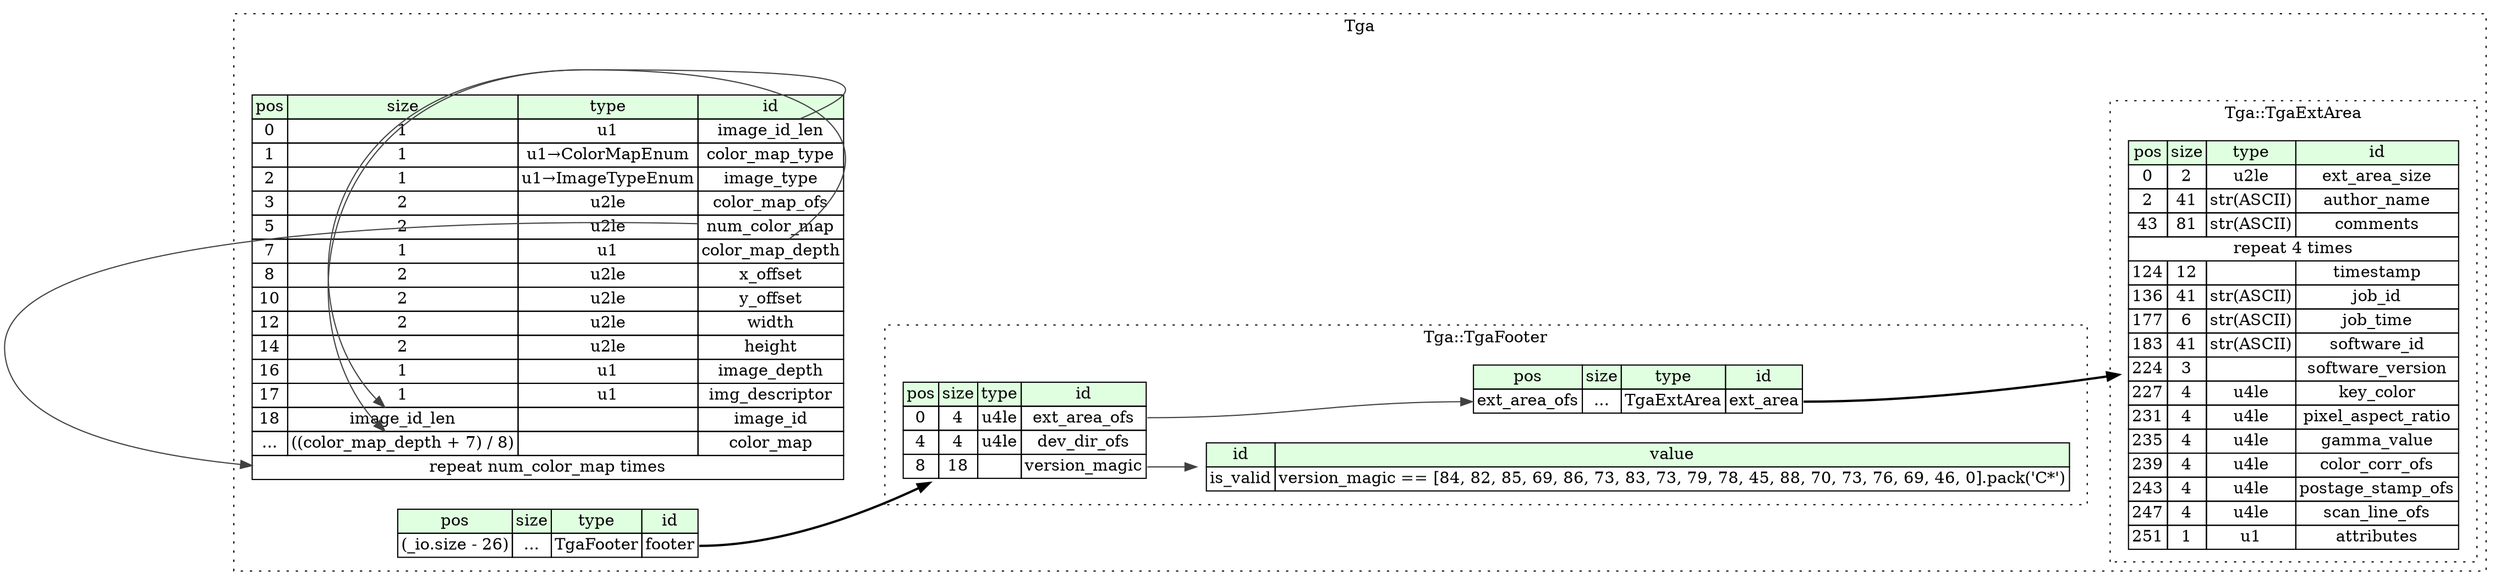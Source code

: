 digraph {
	rankdir=LR;
	node [shape=plaintext];
	subgraph cluster__tga {
		label="Tga";
		graph[style=dotted];

		tga__seq [label=<<TABLE BORDER="0" CELLBORDER="1" CELLSPACING="0">
			<TR><TD BGCOLOR="#E0FFE0">pos</TD><TD BGCOLOR="#E0FFE0">size</TD><TD BGCOLOR="#E0FFE0">type</TD><TD BGCOLOR="#E0FFE0">id</TD></TR>
			<TR><TD PORT="image_id_len_pos">0</TD><TD PORT="image_id_len_size">1</TD><TD>u1</TD><TD PORT="image_id_len_type">image_id_len</TD></TR>
			<TR><TD PORT="color_map_type_pos">1</TD><TD PORT="color_map_type_size">1</TD><TD>u1→ColorMapEnum</TD><TD PORT="color_map_type_type">color_map_type</TD></TR>
			<TR><TD PORT="image_type_pos">2</TD><TD PORT="image_type_size">1</TD><TD>u1→ImageTypeEnum</TD><TD PORT="image_type_type">image_type</TD></TR>
			<TR><TD PORT="color_map_ofs_pos">3</TD><TD PORT="color_map_ofs_size">2</TD><TD>u2le</TD><TD PORT="color_map_ofs_type">color_map_ofs</TD></TR>
			<TR><TD PORT="num_color_map_pos">5</TD><TD PORT="num_color_map_size">2</TD><TD>u2le</TD><TD PORT="num_color_map_type">num_color_map</TD></TR>
			<TR><TD PORT="color_map_depth_pos">7</TD><TD PORT="color_map_depth_size">1</TD><TD>u1</TD><TD PORT="color_map_depth_type">color_map_depth</TD></TR>
			<TR><TD PORT="x_offset_pos">8</TD><TD PORT="x_offset_size">2</TD><TD>u2le</TD><TD PORT="x_offset_type">x_offset</TD></TR>
			<TR><TD PORT="y_offset_pos">10</TD><TD PORT="y_offset_size">2</TD><TD>u2le</TD><TD PORT="y_offset_type">y_offset</TD></TR>
			<TR><TD PORT="width_pos">12</TD><TD PORT="width_size">2</TD><TD>u2le</TD><TD PORT="width_type">width</TD></TR>
			<TR><TD PORT="height_pos">14</TD><TD PORT="height_size">2</TD><TD>u2le</TD><TD PORT="height_type">height</TD></TR>
			<TR><TD PORT="image_depth_pos">16</TD><TD PORT="image_depth_size">1</TD><TD>u1</TD><TD PORT="image_depth_type">image_depth</TD></TR>
			<TR><TD PORT="img_descriptor_pos">17</TD><TD PORT="img_descriptor_size">1</TD><TD>u1</TD><TD PORT="img_descriptor_type">img_descriptor</TD></TR>
			<TR><TD PORT="image_id_pos">18</TD><TD PORT="image_id_size">image_id_len</TD><TD></TD><TD PORT="image_id_type">image_id</TD></TR>
			<TR><TD PORT="color_map_pos">...</TD><TD PORT="color_map_size">((color_map_depth + 7) / 8)</TD><TD></TD><TD PORT="color_map_type">color_map</TD></TR>
			<TR><TD COLSPAN="4" PORT="color_map__repeat">repeat num_color_map times</TD></TR>
		</TABLE>>];
		tga__inst__footer [label=<<TABLE BORDER="0" CELLBORDER="1" CELLSPACING="0">
			<TR><TD BGCOLOR="#E0FFE0">pos</TD><TD BGCOLOR="#E0FFE0">size</TD><TD BGCOLOR="#E0FFE0">type</TD><TD BGCOLOR="#E0FFE0">id</TD></TR>
			<TR><TD PORT="footer_pos">(_io.size - 26)</TD><TD PORT="footer_size">...</TD><TD>TgaFooter</TD><TD PORT="footer_type">footer</TD></TR>
		</TABLE>>];
		subgraph cluster__tga_footer {
			label="Tga::TgaFooter";
			graph[style=dotted];

			tga_footer__seq [label=<<TABLE BORDER="0" CELLBORDER="1" CELLSPACING="0">
				<TR><TD BGCOLOR="#E0FFE0">pos</TD><TD BGCOLOR="#E0FFE0">size</TD><TD BGCOLOR="#E0FFE0">type</TD><TD BGCOLOR="#E0FFE0">id</TD></TR>
				<TR><TD PORT="ext_area_ofs_pos">0</TD><TD PORT="ext_area_ofs_size">4</TD><TD>u4le</TD><TD PORT="ext_area_ofs_type">ext_area_ofs</TD></TR>
				<TR><TD PORT="dev_dir_ofs_pos">4</TD><TD PORT="dev_dir_ofs_size">4</TD><TD>u4le</TD><TD PORT="dev_dir_ofs_type">dev_dir_ofs</TD></TR>
				<TR><TD PORT="version_magic_pos">8</TD><TD PORT="version_magic_size">18</TD><TD></TD><TD PORT="version_magic_type">version_magic</TD></TR>
			</TABLE>>];
			tga_footer__inst__is_valid [label=<<TABLE BORDER="0" CELLBORDER="1" CELLSPACING="0">
				<TR><TD BGCOLOR="#E0FFE0">id</TD><TD BGCOLOR="#E0FFE0">value</TD></TR>
				<TR><TD>is_valid</TD><TD>version_magic == [84, 82, 85, 69, 86, 73, 83, 73, 79, 78, 45, 88, 70, 73, 76, 69, 46, 0].pack('C*')</TD></TR>
			</TABLE>>];
			tga_footer__inst__ext_area [label=<<TABLE BORDER="0" CELLBORDER="1" CELLSPACING="0">
				<TR><TD BGCOLOR="#E0FFE0">pos</TD><TD BGCOLOR="#E0FFE0">size</TD><TD BGCOLOR="#E0FFE0">type</TD><TD BGCOLOR="#E0FFE0">id</TD></TR>
				<TR><TD PORT="ext_area_pos">ext_area_ofs</TD><TD PORT="ext_area_size">...</TD><TD>TgaExtArea</TD><TD PORT="ext_area_type">ext_area</TD></TR>
			</TABLE>>];
		}
		subgraph cluster__tga_ext_area {
			label="Tga::TgaExtArea";
			graph[style=dotted];

			tga_ext_area__seq [label=<<TABLE BORDER="0" CELLBORDER="1" CELLSPACING="0">
				<TR><TD BGCOLOR="#E0FFE0">pos</TD><TD BGCOLOR="#E0FFE0">size</TD><TD BGCOLOR="#E0FFE0">type</TD><TD BGCOLOR="#E0FFE0">id</TD></TR>
				<TR><TD PORT="ext_area_size_pos">0</TD><TD PORT="ext_area_size_size">2</TD><TD>u2le</TD><TD PORT="ext_area_size_type">ext_area_size</TD></TR>
				<TR><TD PORT="author_name_pos">2</TD><TD PORT="author_name_size">41</TD><TD>str(ASCII)</TD><TD PORT="author_name_type">author_name</TD></TR>
				<TR><TD PORT="comments_pos">43</TD><TD PORT="comments_size">81</TD><TD>str(ASCII)</TD><TD PORT="comments_type">comments</TD></TR>
				<TR><TD COLSPAN="4" PORT="comments__repeat">repeat 4 times</TD></TR>
				<TR><TD PORT="timestamp_pos">124</TD><TD PORT="timestamp_size">12</TD><TD></TD><TD PORT="timestamp_type">timestamp</TD></TR>
				<TR><TD PORT="job_id_pos">136</TD><TD PORT="job_id_size">41</TD><TD>str(ASCII)</TD><TD PORT="job_id_type">job_id</TD></TR>
				<TR><TD PORT="job_time_pos">177</TD><TD PORT="job_time_size">6</TD><TD>str(ASCII)</TD><TD PORT="job_time_type">job_time</TD></TR>
				<TR><TD PORT="software_id_pos">183</TD><TD PORT="software_id_size">41</TD><TD>str(ASCII)</TD><TD PORT="software_id_type">software_id</TD></TR>
				<TR><TD PORT="software_version_pos">224</TD><TD PORT="software_version_size">3</TD><TD></TD><TD PORT="software_version_type">software_version</TD></TR>
				<TR><TD PORT="key_color_pos">227</TD><TD PORT="key_color_size">4</TD><TD>u4le</TD><TD PORT="key_color_type">key_color</TD></TR>
				<TR><TD PORT="pixel_aspect_ratio_pos">231</TD><TD PORT="pixel_aspect_ratio_size">4</TD><TD>u4le</TD><TD PORT="pixel_aspect_ratio_type">pixel_aspect_ratio</TD></TR>
				<TR><TD PORT="gamma_value_pos">235</TD><TD PORT="gamma_value_size">4</TD><TD>u4le</TD><TD PORT="gamma_value_type">gamma_value</TD></TR>
				<TR><TD PORT="color_corr_ofs_pos">239</TD><TD PORT="color_corr_ofs_size">4</TD><TD>u4le</TD><TD PORT="color_corr_ofs_type">color_corr_ofs</TD></TR>
				<TR><TD PORT="postage_stamp_ofs_pos">243</TD><TD PORT="postage_stamp_ofs_size">4</TD><TD>u4le</TD><TD PORT="postage_stamp_ofs_type">postage_stamp_ofs</TD></TR>
				<TR><TD PORT="scan_line_ofs_pos">247</TD><TD PORT="scan_line_ofs_size">4</TD><TD>u4le</TD><TD PORT="scan_line_ofs_type">scan_line_ofs</TD></TR>
				<TR><TD PORT="attributes_pos">251</TD><TD PORT="attributes_size">1</TD><TD>u1</TD><TD PORT="attributes_type">attributes</TD></TR>
			</TABLE>>];
		}
	}
	tga__seq:image_id_len_type -> tga__seq:image_id_size [color="#404040"];
	tga__seq:color_map_depth_type -> tga__seq:color_map_size [color="#404040"];
	tga__seq:num_color_map_type -> tga__seq:color_map__repeat [color="#404040"];
	tga__inst__footer:footer_type -> tga_footer__seq [style=bold];
	tga_footer__seq:version_magic_type -> tga_footer__inst__is_valid [color="#404040"];
	tga_footer__seq:ext_area_ofs_type -> tga_footer__inst__ext_area:ext_area_pos [color="#404040"];
	tga_footer__inst__ext_area:ext_area_type -> tga_ext_area__seq [style=bold];
}
